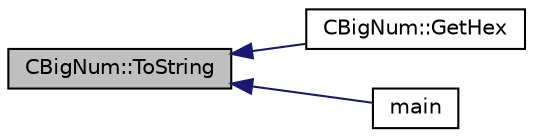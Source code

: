 digraph "CBigNum::ToString"
{
  edge [fontname="Helvetica",fontsize="10",labelfontname="Helvetica",labelfontsize="10"];
  node [fontname="Helvetica",fontsize="10",shape=record];
  rankdir="LR";
  Node276 [label="CBigNum::ToString",height=0.2,width=0.4,color="black", fillcolor="grey75", style="filled", fontcolor="black"];
  Node276 -> Node277 [dir="back",color="midnightblue",fontsize="10",style="solid",fontname="Helvetica"];
  Node277 [label="CBigNum::GetHex",height=0.2,width=0.4,color="black", fillcolor="white", style="filled",URL="$class_c_big_num.html#a7b3bda0e9860ce67d99ea6e229cdd648"];
  Node276 -> Node278 [dir="back",color="midnightblue",fontsize="10",style="solid",fontname="Helvetica"];
  Node278 [label="main",height=0.2,width=0.4,color="black", fillcolor="white", style="filled",URL="$paramgen_8cpp.html#a3c04138a5bfe5d72780bb7e82a18e627"];
}
